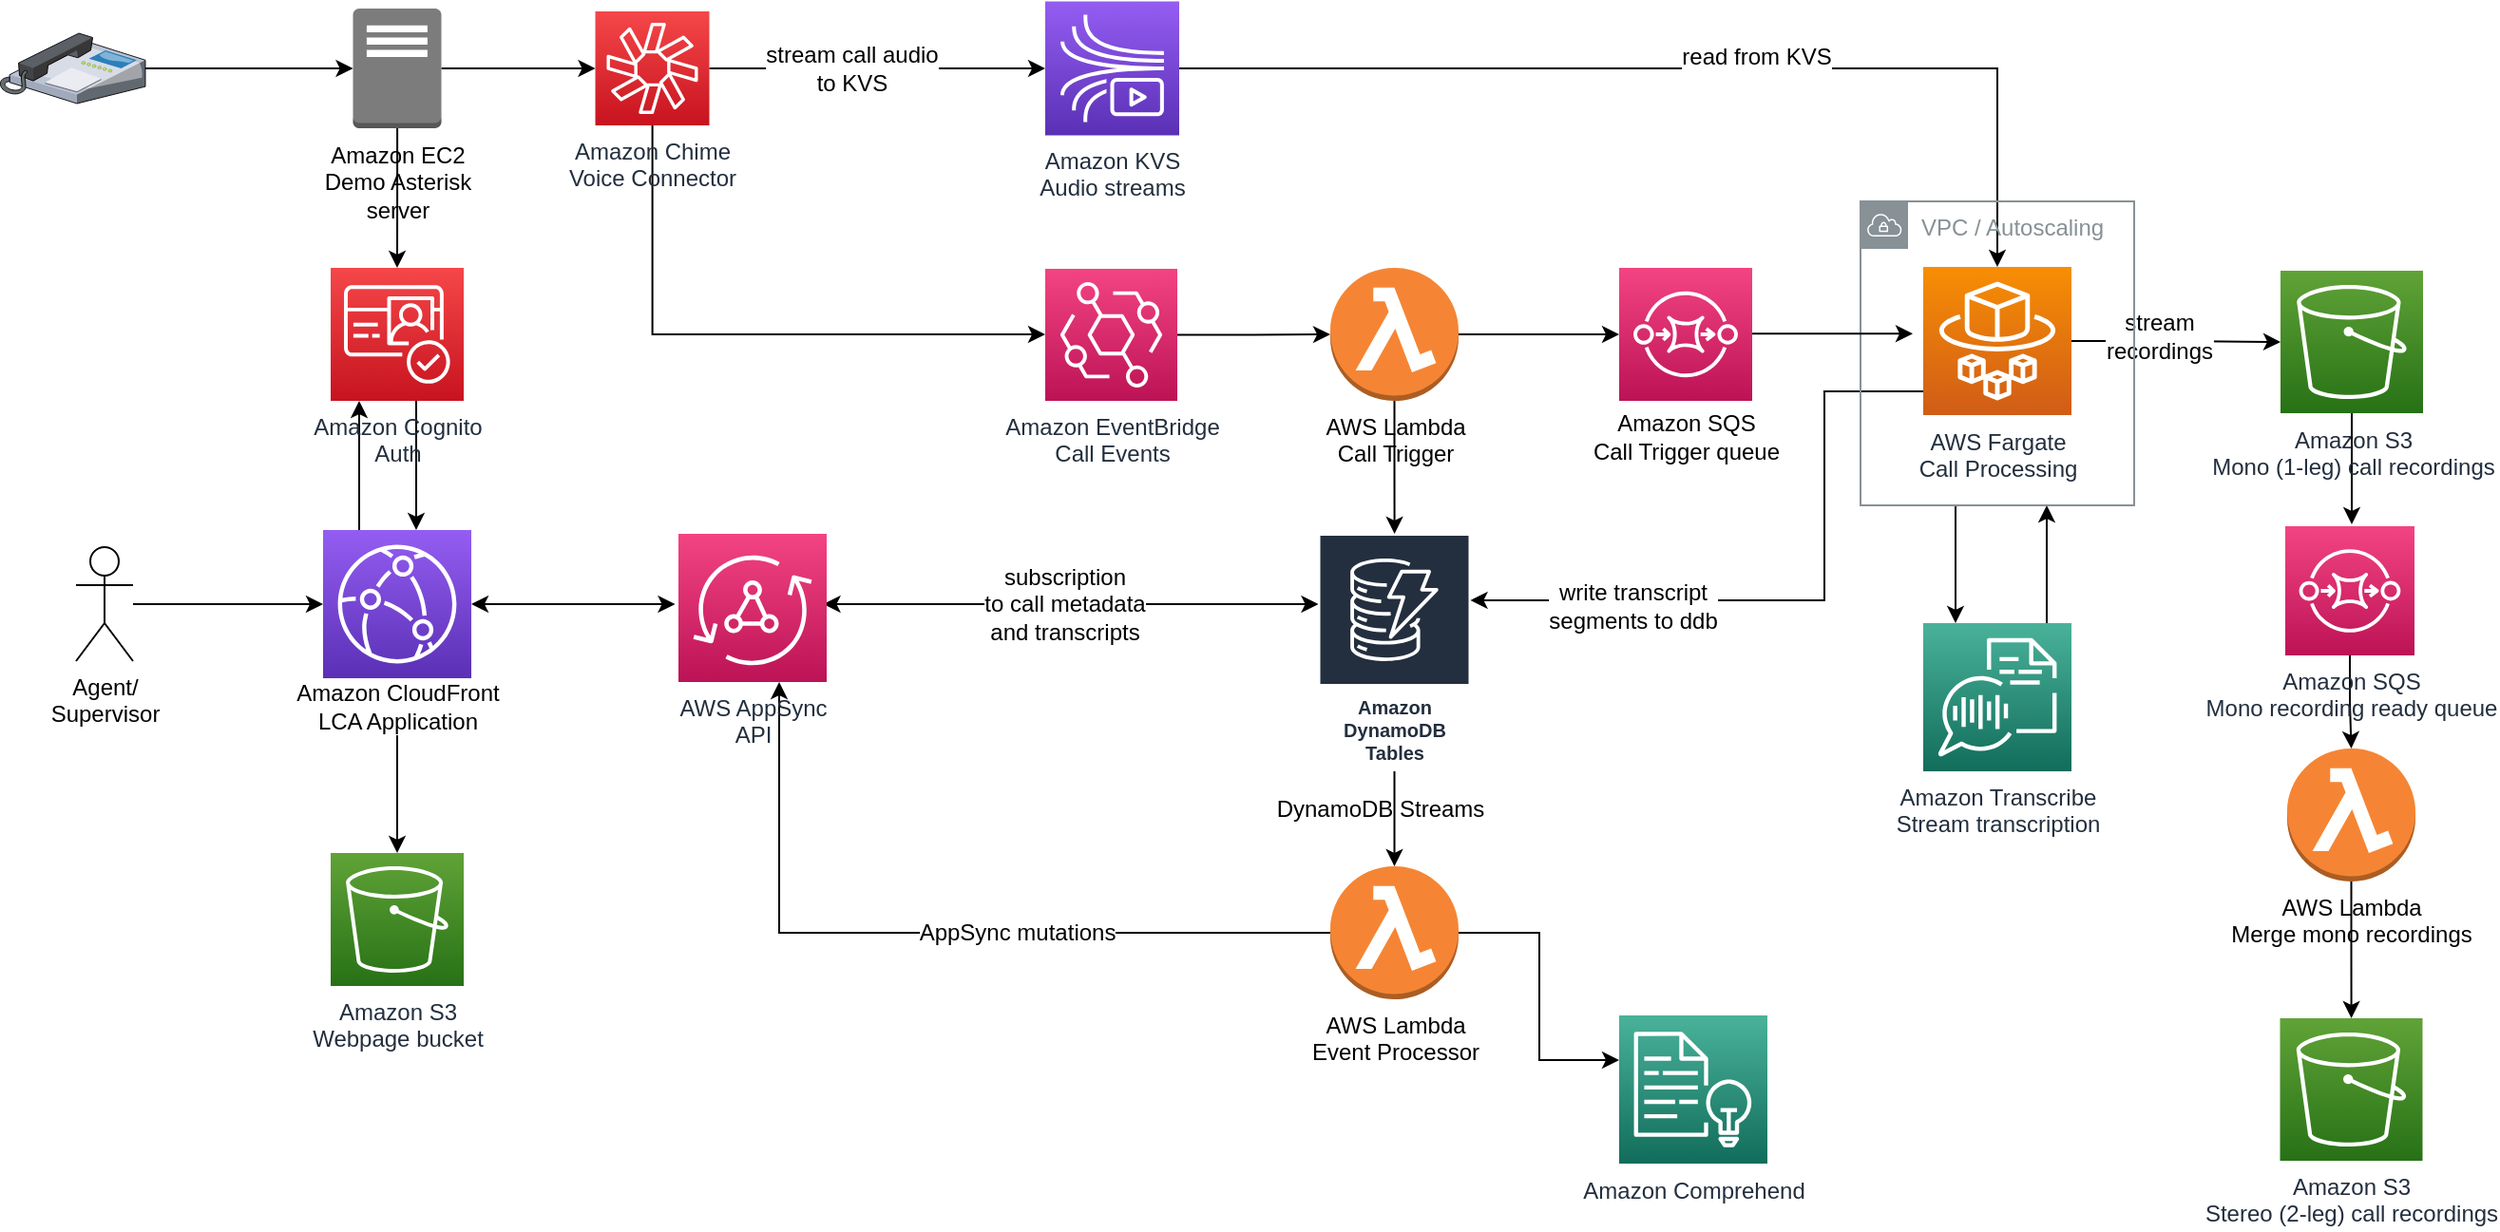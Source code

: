 <mxfile version="12.4.8" type="device"><diagram id="24K78GNqp0r8Q2hknDyj" name="architecture"><mxGraphModel dx="2338" dy="626" grid="1" gridSize="10" guides="1" tooltips="1" connect="1" arrows="1" fold="1" page="1" pageScale="1" pageWidth="850" pageHeight="1100" math="0" shadow="0"><root><mxCell id="0"/><mxCell id="1" parent="0"/><mxCell id="SL_KB5vy-jwEKpuN8p-0-1" value="Amazon KVS&lt;br&gt;Audio streams" style="outlineConnect=0;fontColor=#232F3E;gradientColor=#945DF2;gradientDirection=north;fillColor=#5A30B5;strokeColor=#ffffff;dashed=0;verticalLabelPosition=bottom;verticalAlign=top;align=center;html=1;fontSize=12;fontStyle=0;aspect=fixed;shape=mxgraph.aws4.resourceIcon;resIcon=mxgraph.aws4.kinesis_video_streams;" parent="1" vertex="1"><mxGeometry x="310" y="14.75" width="70.5" height="70.5" as="geometry"/></mxCell><mxCell id="XxAoVCAEl1sUi6zS1NZk-17" style="edgeStyle=orthogonalEdgeStyle;rounded=0;orthogonalLoop=1;jettySize=auto;html=1;" parent="1" edge="1"><mxGeometry relative="1" as="geometry"><mxPoint x="837" y="342" as="sourcePoint"/><mxPoint x="837" y="280" as="targetPoint"/></mxGeometry></mxCell><mxCell id="SL_KB5vy-jwEKpuN8p-0-5" value="Amazon Transcribe&lt;br&gt;Stream transcription" style="outlineConnect=0;fontColor=#232F3E;gradientColor=#4AB29A;gradientDirection=north;fillColor=#116D5B;strokeColor=#ffffff;dashed=0;verticalLabelPosition=bottom;verticalAlign=top;align=center;html=1;fontSize=12;fontStyle=0;aspect=fixed;shape=mxgraph.aws4.resourceIcon;resIcon=mxgraph.aws4.transcribe;" parent="1" vertex="1"><mxGeometry x="772" y="342" width="78" height="78" as="geometry"/></mxCell><mxCell id="iYqUmGS18yF0wLzfzllu-13" style="edgeStyle=orthogonalEdgeStyle;rounded=0;orthogonalLoop=1;jettySize=auto;html=1;" parent="1" source="SL_KB5vy-jwEKpuN8p-0-10" edge="1"><mxGeometry relative="1" as="geometry"><mxPoint x="997.5" y="290" as="targetPoint"/></mxGeometry></mxCell><mxCell id="SL_KB5vy-jwEKpuN8p-0-10" value="Amazon S3&lt;br&gt;Mono (1-leg) call recordings" style="outlineConnect=0;fontColor=#232F3E;gradientColor=#60A337;gradientDirection=north;fillColor=#277116;strokeColor=#ffffff;dashed=0;verticalLabelPosition=bottom;verticalAlign=top;align=center;html=1;fontSize=12;fontStyle=0;aspect=fixed;shape=mxgraph.aws4.resourceIcon;resIcon=mxgraph.aws4.s3;" parent="1" vertex="1"><mxGeometry x="960" y="156.5" width="75" height="75" as="geometry"/></mxCell><mxCell id="RdTGGRJHHICdEqtS_zMt-6" style="edgeStyle=orthogonalEdgeStyle;rounded=0;orthogonalLoop=1;jettySize=auto;html=1;entryX=0.5;entryY=0;entryDx=0;entryDy=0;entryPerimeter=0;" parent="1" source="SL_KB5vy-jwEKpuN8p-0-13" target="XxAoVCAEl1sUi6zS1NZk-25" edge="1"><mxGeometry relative="1" as="geometry"><Array as="points"><mxPoint x="494" y="410"/><mxPoint x="494" y="410"/></Array></mxGeometry></mxCell><mxCell id="SL_KB5vy-jwEKpuN8p-0-13" value="Amazon DynamoDB&lt;br&gt;Tables" style="outlineConnect=0;fontColor=#232F3E;gradientColor=none;strokeColor=#ffffff;fillColor=#232F3E;dashed=0;verticalLabelPosition=middle;verticalAlign=bottom;align=center;html=1;whiteSpace=wrap;fontSize=10;fontStyle=1;spacing=3;shape=mxgraph.aws4.productIcon;prIcon=mxgraph.aws4.dynamodb;" parent="1" vertex="1"><mxGeometry x="453.75" y="295" width="80" height="125" as="geometry"/></mxCell><mxCell id="SL_KB5vy-jwEKpuN8p-0-25" style="edgeStyle=orthogonalEdgeStyle;rounded=0;orthogonalLoop=1;jettySize=auto;html=1;startArrow=classic;startFill=1;" parent="1" target="SL_KB5vy-jwEKpuN8p-0-13" edge="1"><mxGeometry relative="1" as="geometry"><mxPoint x="193.25" y="332" as="sourcePoint"/><mxPoint x="310" y="332" as="targetPoint"/><Array as="points"><mxPoint x="500" y="332"/><mxPoint x="500" y="332"/></Array></mxGeometry></mxCell><mxCell id="XxAoVCAEl1sUi6zS1NZk-24" value="&lt;div&gt;subscription&lt;/div&gt;&lt;div&gt;to call metadata&lt;/div&gt;&lt;div&gt;and transcripts&lt;br&gt;&lt;/div&gt;" style="text;html=1;align=center;verticalAlign=middle;resizable=0;points=[];labelBackgroundColor=#ffffff;" parent="SL_KB5vy-jwEKpuN8p-0-25" vertex="1" connectable="0"><mxGeometry x="0.501" y="132" relative="1" as="geometry"><mxPoint x="-69" y="132" as="offset"/></mxGeometry></mxCell><mxCell id="SL_KB5vy-jwEKpuN8p-0-21" style="edgeStyle=orthogonalEdgeStyle;rounded=0;orthogonalLoop=1;jettySize=auto;html=1;startArrow=classic;startFill=1;" parent="1" source="SL_KB5vy-jwEKpuN8p-0-20" edge="1"><mxGeometry relative="1" as="geometry"><mxPoint x="115.25" y="332" as="targetPoint"/></mxGeometry></mxCell><mxCell id="SL_KB5vy-jwEKpuN8p-0-23" style="edgeStyle=orthogonalEdgeStyle;rounded=0;orthogonalLoop=1;jettySize=auto;html=1;" parent="1" source="SL_KB5vy-jwEKpuN8p-0-29" target="SL_KB5vy-jwEKpuN8p-0-22" edge="1"><mxGeometry relative="1" as="geometry"/></mxCell><mxCell id="XxAoVCAEl1sUi6zS1NZk-34" style="edgeStyle=orthogonalEdgeStyle;rounded=0;orthogonalLoop=1;jettySize=auto;html=1;startArrow=none;startFill=0;" parent="1" edge="1"><mxGeometry relative="1" as="geometry"><mxPoint x="-51" y="293" as="sourcePoint"/><mxPoint x="-51" y="225" as="targetPoint"/></mxGeometry></mxCell><mxCell id="SL_KB5vy-jwEKpuN8p-0-20" value="" style="outlineConnect=0;fontColor=#232F3E;gradientColor=#945DF2;gradientDirection=north;fillColor=#5A30B5;strokeColor=#ffffff;dashed=0;verticalLabelPosition=bottom;verticalAlign=top;align=center;html=1;fontSize=12;fontStyle=0;aspect=fixed;shape=mxgraph.aws4.resourceIcon;resIcon=mxgraph.aws4.cloudfront;" parent="1" vertex="1"><mxGeometry x="-70" y="293" width="78" height="78" as="geometry"/></mxCell><mxCell id="SL_KB5vy-jwEKpuN8p-0-22" value="Amazon S3&lt;br&gt;Webpage bucket" style="outlineConnect=0;fontColor=#232F3E;gradientColor=#60A337;gradientDirection=north;fillColor=#277116;strokeColor=#ffffff;dashed=0;verticalLabelPosition=bottom;verticalAlign=top;align=center;html=1;fontSize=12;fontStyle=0;aspect=fixed;shape=mxgraph.aws4.resourceIcon;resIcon=mxgraph.aws4.s3;" parent="1" vertex="1"><mxGeometry x="-66" y="463" width="70" height="70" as="geometry"/></mxCell><mxCell id="SL_KB5vy-jwEKpuN8p-0-28" style="edgeStyle=orthogonalEdgeStyle;rounded=0;orthogonalLoop=1;jettySize=auto;html=1;" parent="1" source="SL_KB5vy-jwEKpuN8p-0-27" target="SL_KB5vy-jwEKpuN8p-0-20" edge="1"><mxGeometry relative="1" as="geometry"/></mxCell><mxCell id="SL_KB5vy-jwEKpuN8p-0-27" value="&lt;div&gt;Agent/&lt;/div&gt;&lt;div&gt;Supervisor&lt;br&gt;&lt;/div&gt;" style="shape=umlActor;verticalLabelPosition=bottom;labelBackgroundColor=#ffffff;verticalAlign=top;html=1;outlineConnect=0;" parent="1" vertex="1"><mxGeometry x="-200" y="302" width="30" height="60" as="geometry"/></mxCell><mxCell id="SL_KB5vy-jwEKpuN8p-0-31" style="edgeStyle=orthogonalEdgeStyle;rounded=0;orthogonalLoop=1;jettySize=auto;html=1;" parent="1" source="tmX7kadDndoefEG8ccAp-5" target="SL_KB5vy-jwEKpuN8p-0-1" edge="1"><mxGeometry relative="1" as="geometry"><mxPoint x="356.62" y="88" as="sourcePoint"/></mxGeometry></mxCell><mxCell id="SL_KB5vy-jwEKpuN8p-0-32" value="&lt;div&gt;stream call audio&lt;/div&gt;&lt;div&gt;to KVS&lt;br&gt;&lt;/div&gt;" style="text;html=1;align=center;verticalAlign=middle;resizable=0;points=[];labelBackgroundColor=#ffffff;" parent="SL_KB5vy-jwEKpuN8p-0-31" vertex="1" connectable="0"><mxGeometry x="-0.158" relative="1" as="geometry"><mxPoint as="offset"/></mxGeometry></mxCell><mxCell id="tmX7kadDndoefEG8ccAp-7" style="edgeStyle=orthogonalEdgeStyle;rounded=0;orthogonalLoop=1;jettySize=auto;html=1;entryX=0;entryY=0.5;entryDx=0;entryDy=0;entryPerimeter=0;" parent="1" source="tmX7kadDndoefEG8ccAp-4" target="tmX7kadDndoefEG8ccAp-6" edge="1"><mxGeometry relative="1" as="geometry"/></mxCell><mxCell id="tmX7kadDndoefEG8ccAp-4" value="" style="verticalLabelPosition=bottom;aspect=fixed;html=1;verticalAlign=top;strokeColor=none;align=center;outlineConnect=0;shape=mxgraph.citrix.ip_phone;" parent="1" vertex="1"><mxGeometry x="-240" y="31.5" width="76.5" height="37" as="geometry"/></mxCell><mxCell id="hSxY1Bz5Wxyg8kc_aqSz-1" style="edgeStyle=orthogonalEdgeStyle;rounded=0;orthogonalLoop=1;jettySize=auto;html=1;" parent="1" source="tmX7kadDndoefEG8ccAp-5" target="tmX7kadDndoefEG8ccAp-9" edge="1"><mxGeometry relative="1" as="geometry"><Array as="points"><mxPoint x="103" y="190"/></Array></mxGeometry></mxCell><mxCell id="tmX7kadDndoefEG8ccAp-5" value="&lt;div&gt;Amazon Chime &lt;br&gt;&lt;/div&gt;&lt;div&gt;Voice Connector&lt;br&gt;&lt;/div&gt;" style="outlineConnect=0;fontColor=#232F3E;gradientColor=#F54749;gradientDirection=north;fillColor=#C7131F;strokeColor=#ffffff;dashed=0;verticalLabelPosition=bottom;verticalAlign=top;align=center;html=1;fontSize=12;fontStyle=0;aspect=fixed;shape=mxgraph.aws4.resourceIcon;resIcon=mxgraph.aws4.chime;" parent="1" vertex="1"><mxGeometry x="73.25" y="20" width="60" height="60" as="geometry"/></mxCell><mxCell id="tmX7kadDndoefEG8ccAp-8" style="edgeStyle=orthogonalEdgeStyle;rounded=0;orthogonalLoop=1;jettySize=auto;html=1;" parent="1" source="tmX7kadDndoefEG8ccAp-6" target="tmX7kadDndoefEG8ccAp-5" edge="1"><mxGeometry relative="1" as="geometry"/></mxCell><mxCell id="iYqUmGS18yF0wLzfzllu-16" value="" style="edgeStyle=orthogonalEdgeStyle;rounded=0;orthogonalLoop=1;jettySize=auto;html=1;" parent="1" source="tmX7kadDndoefEG8ccAp-6" target="XxAoVCAEl1sUi6zS1NZk-33" edge="1"><mxGeometry relative="1" as="geometry"/></mxCell><mxCell id="tmX7kadDndoefEG8ccAp-6" value="&lt;div&gt;Amazon EC2&lt;br&gt;Demo Asterisk&lt;/div&gt;&lt;div&gt;server&lt;br&gt;&lt;/div&gt;" style="outlineConnect=0;dashed=0;verticalLabelPosition=bottom;verticalAlign=top;align=center;html=1;shape=mxgraph.aws3.traditional_server;fillColor=#7D7C7C;gradientColor=none;" parent="1" vertex="1"><mxGeometry x="-54.25" y="18.5" width="46.5" height="63" as="geometry"/></mxCell><mxCell id="XxAoVCAEl1sUi6zS1NZk-20" style="edgeStyle=orthogonalEdgeStyle;rounded=0;orthogonalLoop=1;jettySize=auto;html=1;" parent="1" source="tmX7kadDndoefEG8ccAp-9" target="XxAoVCAEl1sUi6zS1NZk-7" edge="1"><mxGeometry relative="1" as="geometry"/></mxCell><mxCell id="tmX7kadDndoefEG8ccAp-9" value="Amazon EventBridge&lt;br&gt;Call Events" style="outlineConnect=0;fontColor=#232F3E;gradientColor=#F34482;gradientDirection=north;fillColor=#BC1356;strokeColor=#ffffff;dashed=0;verticalLabelPosition=bottom;verticalAlign=top;align=center;html=1;fontSize=12;fontStyle=0;aspect=fixed;shape=mxgraph.aws4.resourceIcon;resIcon=mxgraph.aws4.eventbridge;" parent="1" vertex="1"><mxGeometry x="310" y="155.5" width="69.5" height="69.5" as="geometry"/></mxCell><mxCell id="SL_KB5vy-jwEKpuN8p-0-29" value="Amazon CloudFront&lt;br&gt;LCA Application" style="text;html=1;align=center;verticalAlign=middle;resizable=0;points=[];autosize=1;" parent="1" vertex="1"><mxGeometry x="-91" y="371" width="120" height="30" as="geometry"/></mxCell><mxCell id="tmX7kadDndoefEG8ccAp-21" value="&lt;div&gt;Amazon SQS&lt;br&gt;Call Trigger queue&lt;/div&gt;" style="text;html=1;align=center;verticalAlign=middle;resizable=0;points=[];autosize=1;" parent="1" vertex="1"><mxGeometry x="591.75" y="229" width="110" height="30" as="geometry"/></mxCell><mxCell id="XxAoVCAEl1sUi6zS1NZk-12" style="edgeStyle=orthogonalEdgeStyle;rounded=0;orthogonalLoop=1;jettySize=auto;html=1;" parent="1" source="SL_KB5vy-jwEKpuN8p-0-1" target="XxAoVCAEl1sUi6zS1NZk-1" edge="1"><mxGeometry relative="1" as="geometry"><Array as="points"><mxPoint x="811" y="50"/></Array></mxGeometry></mxCell><mxCell id="XxAoVCAEl1sUi6zS1NZk-13" value="read from KVS" style="text;html=1;align=center;verticalAlign=middle;resizable=0;points=[];labelBackgroundColor=#ffffff;" parent="XxAoVCAEl1sUi6zS1NZk-12" vertex="1" connectable="0"><mxGeometry x="0.135" y="3" relative="1" as="geometry"><mxPoint y="-3" as="offset"/></mxGeometry></mxCell><mxCell id="XxAoVCAEl1sUi6zS1NZk-14" style="edgeStyle=orthogonalEdgeStyle;rounded=0;orthogonalLoop=1;jettySize=auto;html=1;" parent="1" source="XxAoVCAEl1sUi6zS1NZk-1" target="SL_KB5vy-jwEKpuN8p-0-10" edge="1"><mxGeometry relative="1" as="geometry"/></mxCell><mxCell id="XxAoVCAEl1sUi6zS1NZk-15" value="&lt;div&gt;stream&lt;/div&gt;&lt;div&gt;recordings&lt;br&gt;&lt;/div&gt;" style="text;html=1;align=center;verticalAlign=middle;resizable=0;points=[];labelBackgroundColor=#ffffff;" parent="XxAoVCAEl1sUi6zS1NZk-14" vertex="1" connectable="0"><mxGeometry y="9" relative="1" as="geometry"><mxPoint x="-9" y="6" as="offset"/></mxGeometry></mxCell><mxCell id="XxAoVCAEl1sUi6zS1NZk-16" style="edgeStyle=orthogonalEdgeStyle;rounded=0;orthogonalLoop=1;jettySize=auto;html=1;" parent="1" edge="1"><mxGeometry relative="1" as="geometry"><mxPoint x="789" y="342" as="targetPoint"/><mxPoint x="789" y="280" as="sourcePoint"/></mxGeometry></mxCell><mxCell id="XxAoVCAEl1sUi6zS1NZk-18" style="edgeStyle=orthogonalEdgeStyle;rounded=0;orthogonalLoop=1;jettySize=auto;html=1;" parent="1" source="XxAoVCAEl1sUi6zS1NZk-1" target="SL_KB5vy-jwEKpuN8p-0-13" edge="1"><mxGeometry relative="1" as="geometry"><Array as="points"><mxPoint x="720" y="220"/><mxPoint x="720" y="330"/></Array></mxGeometry></mxCell><mxCell id="XxAoVCAEl1sUi6zS1NZk-19" value="&lt;div&gt;write transcript&lt;/div&gt;&lt;div&gt;segments to ddb&lt;br&gt;&lt;/div&gt;" style="text;html=1;align=center;verticalAlign=middle;resizable=0;points=[];labelBackgroundColor=#ffffff;" parent="XxAoVCAEl1sUi6zS1NZk-18" vertex="1" connectable="0"><mxGeometry x="0.511" y="3" relative="1" as="geometry"><mxPoint as="offset"/></mxGeometry></mxCell><mxCell id="XxAoVCAEl1sUi6zS1NZk-1" value="AWS Fargate&lt;br&gt;Call Processing" style="outlineConnect=0;fontColor=#232F3E;gradientColor=#F78E04;gradientDirection=north;fillColor=#D05C17;strokeColor=#ffffff;dashed=0;verticalLabelPosition=bottom;verticalAlign=top;align=center;html=1;fontSize=12;fontStyle=0;aspect=fixed;shape=mxgraph.aws4.resourceIcon;resIcon=mxgraph.aws4.fargate;" parent="1" vertex="1"><mxGeometry x="772" y="154.5" width="78" height="78" as="geometry"/></mxCell><mxCell id="XxAoVCAEl1sUi6zS1NZk-2" value="VPC / Autoscaling" style="outlineConnect=0;gradientColor=none;html=1;whiteSpace=wrap;fontSize=12;fontStyle=0;shape=mxgraph.aws4.group;grIcon=mxgraph.aws4.group_vpc;strokeColor=#879196;fillColor=none;verticalAlign=top;align=left;spacingLeft=30;fontColor=#879196;dashed=0;" parent="1" vertex="1"><mxGeometry x="739" y="120" width="144" height="160" as="geometry"/></mxCell><mxCell id="XxAoVCAEl1sUi6zS1NZk-9" style="edgeStyle=orthogonalEdgeStyle;rounded=0;orthogonalLoop=1;jettySize=auto;html=1;" parent="1" source="XxAoVCAEl1sUi6zS1NZk-7" target="XxAoVCAEl1sUi6zS1NZk-8" edge="1"><mxGeometry relative="1" as="geometry"/></mxCell><mxCell id="iYqUmGS18yF0wLzfzllu-7" value="" style="edgeStyle=orthogonalEdgeStyle;rounded=0;orthogonalLoop=1;jettySize=auto;html=1;" parent="1" source="XxAoVCAEl1sUi6zS1NZk-7" target="SL_KB5vy-jwEKpuN8p-0-13" edge="1"><mxGeometry relative="1" as="geometry"/></mxCell><mxCell id="XxAoVCAEl1sUi6zS1NZk-7" value="&lt;div&gt;AWS Lambda&lt;br&gt;Call Trigger&lt;/div&gt;" style="outlineConnect=0;dashed=0;verticalLabelPosition=bottom;verticalAlign=top;align=center;html=1;shape=mxgraph.aws3.lambda_function;fillColor=#F58534;gradientColor=none;" parent="1" vertex="1"><mxGeometry x="460" y="155" width="67.5" height="70" as="geometry"/></mxCell><mxCell id="XxAoVCAEl1sUi6zS1NZk-8" value="" style="outlineConnect=0;fontColor=#232F3E;gradientColor=#F34482;gradientDirection=north;fillColor=#BC1356;strokeColor=#ffffff;dashed=0;verticalLabelPosition=bottom;verticalAlign=top;align=center;html=1;fontSize=12;fontStyle=0;aspect=fixed;shape=mxgraph.aws4.resourceIcon;resIcon=mxgraph.aws4.sqs;" parent="1" vertex="1"><mxGeometry x="612" y="155" width="70" height="70" as="geometry"/></mxCell><mxCell id="XxAoVCAEl1sUi6zS1NZk-26" style="edgeStyle=orthogonalEdgeStyle;rounded=0;orthogonalLoop=1;jettySize=auto;html=1;startArrow=none;startFill=0;" parent="1" source="XxAoVCAEl1sUi6zS1NZk-25" target="XxAoVCAEl1sUi6zS1NZk-21" edge="1"><mxGeometry relative="1" as="geometry"><Array as="points"><mxPoint x="170" y="505"/></Array></mxGeometry></mxCell><mxCell id="iYqUmGS18yF0wLzfzllu-1" value="AppSync mutations" style="text;html=1;align=center;verticalAlign=middle;resizable=0;points=[];labelBackgroundColor=#ffffff;" parent="XxAoVCAEl1sUi6zS1NZk-26" vertex="1" connectable="0"><mxGeometry x="-0.219" relative="1" as="geometry"><mxPoint as="offset"/></mxGeometry></mxCell><mxCell id="XxAoVCAEl1sUi6zS1NZk-21" value="AWS AppSync&lt;br&gt;API" style="outlineConnect=0;fontColor=#232F3E;gradientColor=#F34482;gradientDirection=north;fillColor=#BC1356;strokeColor=#ffffff;dashed=0;verticalLabelPosition=bottom;verticalAlign=top;align=center;html=1;fontSize=12;fontStyle=0;aspect=fixed;shape=mxgraph.aws4.resourceIcon;resIcon=mxgraph.aws4.appsync;" parent="1" vertex="1"><mxGeometry x="117" y="295" width="78" height="78" as="geometry"/></mxCell><mxCell id="XxAoVCAEl1sUi6zS1NZk-30" style="edgeStyle=orthogonalEdgeStyle;rounded=0;orthogonalLoop=1;jettySize=auto;html=1;startArrow=none;startFill=0;" parent="1" source="XxAoVCAEl1sUi6zS1NZk-25" target="XxAoVCAEl1sUi6zS1NZk-27" edge="1"><mxGeometry relative="1" as="geometry"><Array as="points"><mxPoint x="570" y="505"/><mxPoint x="570" y="572"/></Array></mxGeometry></mxCell><mxCell id="XxAoVCAEl1sUi6zS1NZk-25" value="AWS Lambda&lt;br&gt;Event Processor" style="outlineConnect=0;dashed=0;verticalLabelPosition=bottom;verticalAlign=top;align=center;html=1;shape=mxgraph.aws3.lambda_function;fillColor=#F58534;gradientColor=none;" parent="1" vertex="1"><mxGeometry x="460" y="470" width="67.5" height="70" as="geometry"/></mxCell><mxCell id="XxAoVCAEl1sUi6zS1NZk-27" value="Amazon Comprehend" style="outlineConnect=0;fontColor=#232F3E;gradientColor=#4AB29A;gradientDirection=north;fillColor=#116D5B;strokeColor=#ffffff;dashed=0;verticalLabelPosition=bottom;verticalAlign=top;align=center;html=1;fontSize=12;fontStyle=0;aspect=fixed;shape=mxgraph.aws4.resourceIcon;resIcon=mxgraph.aws4.comprehend;" parent="1" vertex="1"><mxGeometry x="612" y="548.5" width="78" height="78" as="geometry"/></mxCell><mxCell id="XxAoVCAEl1sUi6zS1NZk-35" style="edgeStyle=orthogonalEdgeStyle;rounded=0;orthogonalLoop=1;jettySize=auto;html=1;startArrow=none;startFill=0;" parent="1" edge="1"><mxGeometry relative="1" as="geometry"><mxPoint x="-21" y="225" as="sourcePoint"/><mxPoint x="-21" y="293" as="targetPoint"/></mxGeometry></mxCell><mxCell id="XxAoVCAEl1sUi6zS1NZk-33" value="Amazon Cognito &lt;br&gt;Auth" style="outlineConnect=0;fontColor=#232F3E;gradientColor=#F54749;gradientDirection=north;fillColor=#C7131F;strokeColor=#ffffff;dashed=0;verticalLabelPosition=bottom;verticalAlign=top;align=center;html=1;fontSize=12;fontStyle=0;aspect=fixed;shape=mxgraph.aws4.resourceIcon;resIcon=mxgraph.aws4.cognito;" parent="1" vertex="1"><mxGeometry x="-66" y="155" width="70" height="70" as="geometry"/></mxCell><mxCell id="iYqUmGS18yF0wLzfzllu-2" value="DynamoDB Streams" style="text;html=1;align=center;verticalAlign=middle;resizable=0;points=[];autosize=1;" parent="1" vertex="1"><mxGeometry x="425.75" y="430" width="120" height="20" as="geometry"/></mxCell><mxCell id="iYqUmGS18yF0wLzfzllu-14" value="" style="edgeStyle=orthogonalEdgeStyle;rounded=0;orthogonalLoop=1;jettySize=auto;html=1;" parent="1" source="iYqUmGS18yF0wLzfzllu-10" target="iYqUmGS18yF0wLzfzllu-11" edge="1"><mxGeometry relative="1" as="geometry"/></mxCell><mxCell id="iYqUmGS18yF0wLzfzllu-10" value="&lt;div&gt;AWS Lambda&lt;br&gt;Merge mono recordings&lt;/div&gt;" style="outlineConnect=0;dashed=0;verticalLabelPosition=bottom;verticalAlign=top;align=center;html=1;shape=mxgraph.aws3.lambda_function;fillColor=#F58534;gradientColor=none;" parent="1" vertex="1"><mxGeometry x="963.5" y="408" width="67.5" height="70" as="geometry"/></mxCell><mxCell id="iYqUmGS18yF0wLzfzllu-11" value="Amazon S3&lt;br&gt;Stereo (2-leg) call recordings" style="outlineConnect=0;fontColor=#232F3E;gradientColor=#60A337;gradientDirection=north;fillColor=#277116;strokeColor=#ffffff;dashed=0;verticalLabelPosition=bottom;verticalAlign=top;align=center;html=1;fontSize=12;fontStyle=0;aspect=fixed;shape=mxgraph.aws4.resourceIcon;resIcon=mxgraph.aws4.s3;" parent="1" vertex="1"><mxGeometry x="959.75" y="550" width="75" height="75" as="geometry"/></mxCell><mxCell id="iYqUmGS18yF0wLzfzllu-12" style="edgeStyle=orthogonalEdgeStyle;rounded=0;orthogonalLoop=1;jettySize=auto;html=1;" parent="1" edge="1"><mxGeometry relative="1" as="geometry"><mxPoint x="682" y="189.66" as="sourcePoint"/><mxPoint x="766.5" y="189.66" as="targetPoint"/></mxGeometry></mxCell><mxCell id="eAacbHC1uVlxZSz5yuAy-2" value="" style="edgeStyle=orthogonalEdgeStyle;rounded=0;orthogonalLoop=1;jettySize=auto;html=1;" edge="1" parent="1" source="eAacbHC1uVlxZSz5yuAy-1" target="iYqUmGS18yF0wLzfzllu-10"><mxGeometry relative="1" as="geometry"/></mxCell><mxCell id="eAacbHC1uVlxZSz5yuAy-1" value="Amazon SQS&lt;br&gt;Mono recording ready queue" style="outlineConnect=0;fontColor=#232F3E;gradientColor=#F34482;gradientDirection=north;fillColor=#BC1356;strokeColor=#ffffff;dashed=0;verticalLabelPosition=bottom;verticalAlign=top;align=center;html=1;fontSize=12;fontStyle=0;aspect=fixed;shape=mxgraph.aws4.resourceIcon;resIcon=mxgraph.aws4.sqs;" vertex="1" parent="1"><mxGeometry x="962.5" y="291" width="68" height="68" as="geometry"/></mxCell></root></mxGraphModel></diagram></mxfile>